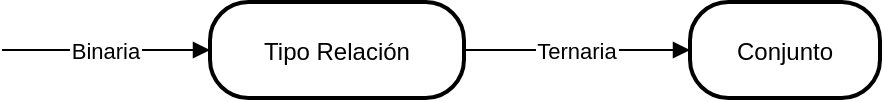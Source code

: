 <mxfile version="24.8.6">
  <diagram name="Página-1" id="gJw8Lhun-Aa-bNbXO7BL">
    <mxGraphModel dx="1290" dy="557" grid="1" gridSize="10" guides="1" tooltips="1" connect="1" arrows="1" fold="1" page="1" pageScale="1" pageWidth="827" pageHeight="1169" math="0" shadow="0">
      <root>
        <mxCell id="0" />
        <mxCell id="1" parent="0" />
        <mxCell id="3" value="Tipo Relación" style="rounded=1;arcSize=40;strokeWidth=2" parent="1" vertex="1">
          <mxGeometry x="269" y="8" width="127" height="48" as="geometry" />
        </mxCell>
        <mxCell id="4" value="Conjunto" style="rounded=1;arcSize=40;strokeWidth=2" parent="1" vertex="1">
          <mxGeometry x="509" y="8" width="95" height="48" as="geometry" />
        </mxCell>
        <mxCell id="5" value="Binaria" style="curved=1;startArrow=none;endArrow=block;exitX=1;exitY=0.5;entryX=0;entryY=0.5;" parent="1" target="3" edge="1">
          <mxGeometry relative="1" as="geometry">
            <Array as="points" />
            <mxPoint x="165" y="32" as="sourcePoint" />
          </mxGeometry>
        </mxCell>
        <mxCell id="6" value="Ternaria" style="curved=1;startArrow=none;endArrow=block;exitX=1;exitY=0.5;entryX=0;entryY=0.5;" parent="1" source="3" target="4" edge="1">
          <mxGeometry relative="1" as="geometry">
            <Array as="points" />
          </mxGeometry>
        </mxCell>
      </root>
    </mxGraphModel>
  </diagram>
</mxfile>

